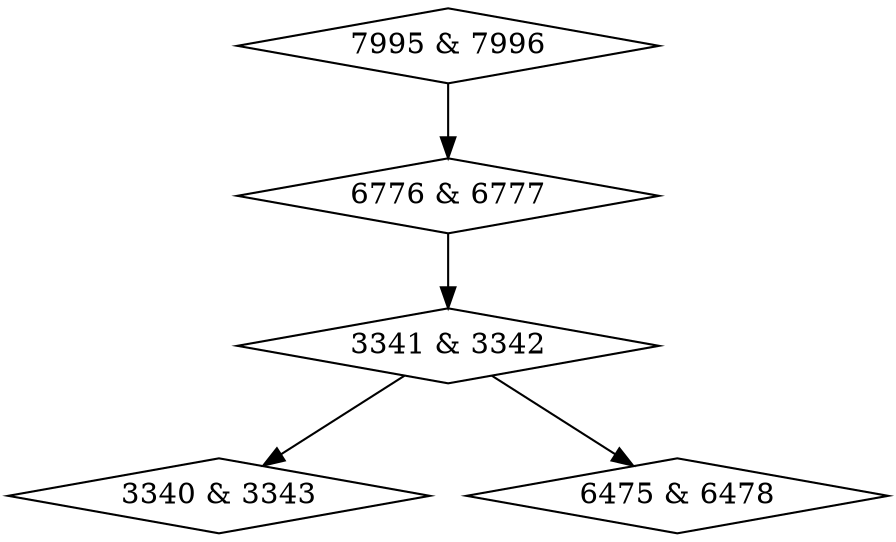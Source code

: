 digraph {
0 [label = "3340 & 3343", shape = diamond];
1 [label = "3341 & 3342", shape = diamond];
2 [label = "6475 & 6478", shape = diamond];
3 [label = "6776 & 6777", shape = diamond];
4 [label = "7995 & 7996", shape = diamond];
1->0;
1->2;
3->1;
4->3;
}
